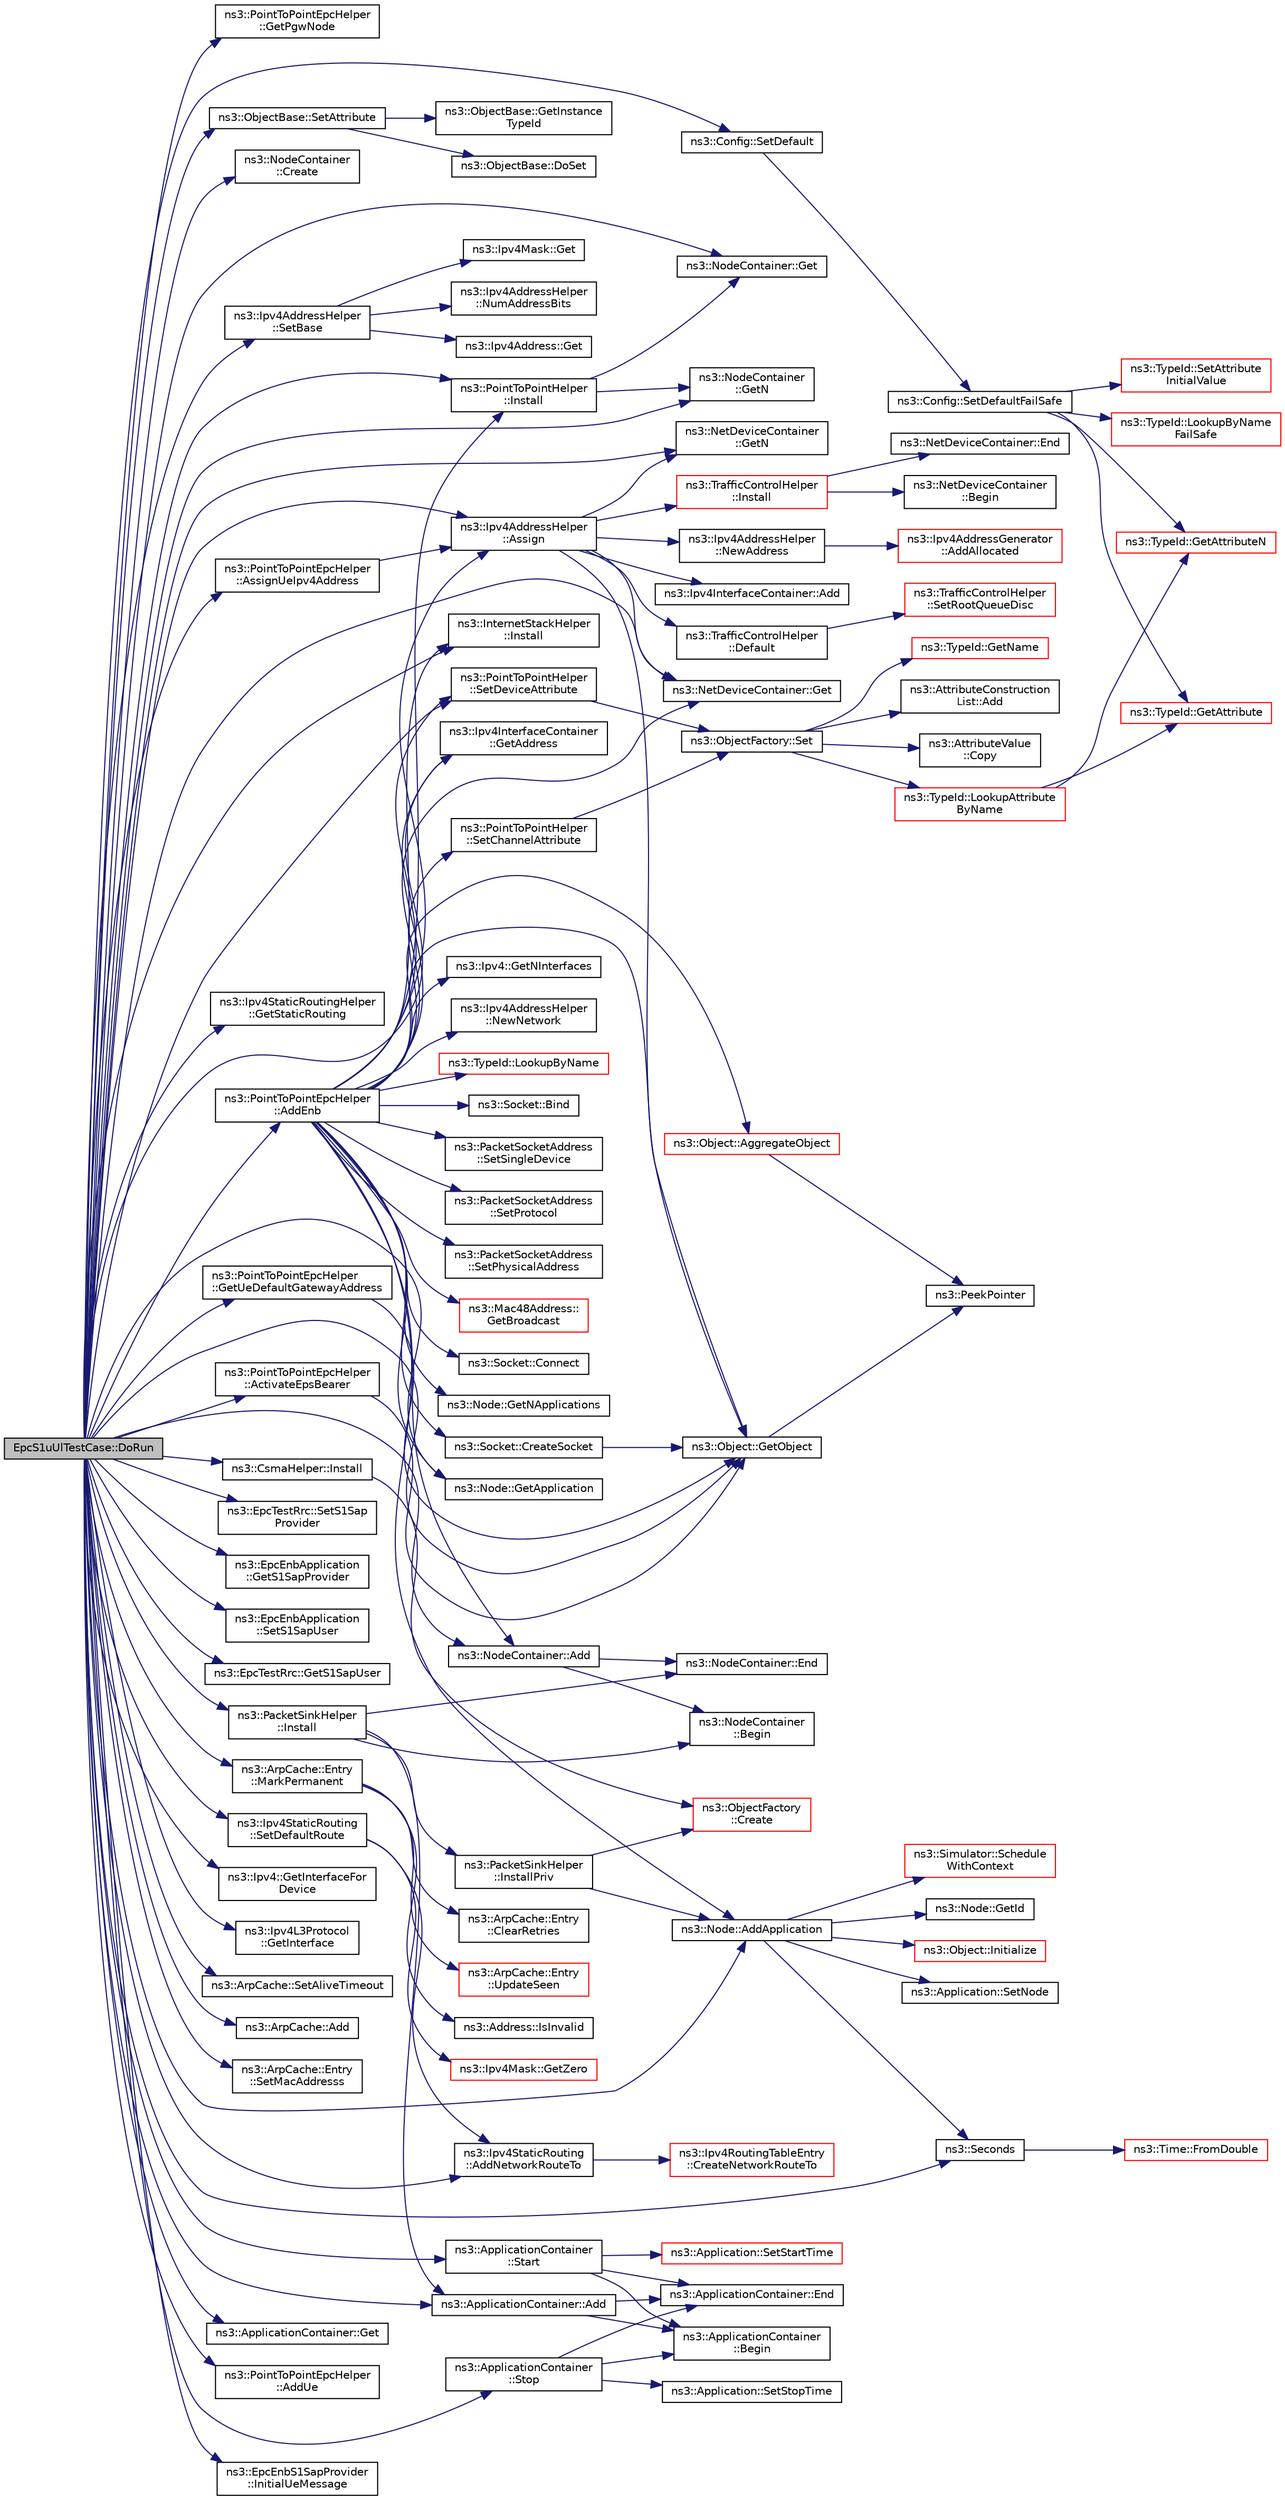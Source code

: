 digraph "EpcS1uUlTestCase::DoRun"
{
  edge [fontname="Helvetica",fontsize="10",labelfontname="Helvetica",labelfontsize="10"];
  node [fontname="Helvetica",fontsize="10",shape=record];
  rankdir="LR";
  Node1 [label="EpcS1uUlTestCase::DoRun",height=0.2,width=0.4,color="black", fillcolor="grey75", style="filled", fontcolor="black"];
  Node1 -> Node2 [color="midnightblue",fontsize="10",style="solid"];
  Node2 [label="ns3::PointToPointEpcHelper\l::GetPgwNode",height=0.2,width=0.4,color="black", fillcolor="white", style="filled",URL="$de/d5b/classns3_1_1PointToPointEpcHelper.html#a828ac04ae81b0e323f9ccfc08bcacf21"];
  Node1 -> Node3 [color="midnightblue",fontsize="10",style="solid"];
  Node3 [label="ns3::Config::SetDefault",height=0.2,width=0.4,color="black", fillcolor="white", style="filled",URL="$d1/d44/group__config.html#ga2e7882df849d8ba4aaad31c934c40c06"];
  Node3 -> Node4 [color="midnightblue",fontsize="10",style="solid"];
  Node4 [label="ns3::Config::SetDefaultFailSafe",height=0.2,width=0.4,color="black", fillcolor="white", style="filled",URL="$d1/d44/group__config.html#ga54361b707f31481b11d19f03495cb045"];
  Node4 -> Node5 [color="midnightblue",fontsize="10",style="solid"];
  Node5 [label="ns3::TypeId::LookupByName\lFailSafe",height=0.2,width=0.4,color="red", fillcolor="white", style="filled",URL="$d6/d11/classns3_1_1TypeId.html#acceab1f57bfe3c3af02130277d409f14"];
  Node4 -> Node6 [color="midnightblue",fontsize="10",style="solid"];
  Node6 [label="ns3::TypeId::GetAttributeN",height=0.2,width=0.4,color="red", fillcolor="white", style="filled",URL="$d6/d11/classns3_1_1TypeId.html#a679c4713f613126a51eb400b345302cb"];
  Node4 -> Node7 [color="midnightblue",fontsize="10",style="solid"];
  Node7 [label="ns3::TypeId::GetAttribute",height=0.2,width=0.4,color="red", fillcolor="white", style="filled",URL="$d6/d11/classns3_1_1TypeId.html#aa1b746e64e606f94cbedda7cf89788c2"];
  Node4 -> Node8 [color="midnightblue",fontsize="10",style="solid"];
  Node8 [label="ns3::TypeId::SetAttribute\lInitialValue",height=0.2,width=0.4,color="red", fillcolor="white", style="filled",URL="$d6/d11/classns3_1_1TypeId.html#af477878663278dad47c764229490314b"];
  Node1 -> Node9 [color="midnightblue",fontsize="10",style="solid"];
  Node9 [label="ns3::ObjectBase::SetAttribute",height=0.2,width=0.4,color="black", fillcolor="white", style="filled",URL="$d2/dac/classns3_1_1ObjectBase.html#ac60245d3ea4123bbc9b1d391f1f6592f"];
  Node9 -> Node10 [color="midnightblue",fontsize="10",style="solid"];
  Node10 [label="ns3::ObjectBase::GetInstance\lTypeId",height=0.2,width=0.4,color="black", fillcolor="white", style="filled",URL="$d2/dac/classns3_1_1ObjectBase.html#abe5b43a6f5b99a92a4c3122db31f06fb"];
  Node9 -> Node11 [color="midnightblue",fontsize="10",style="solid"];
  Node11 [label="ns3::ObjectBase::DoSet",height=0.2,width=0.4,color="black", fillcolor="white", style="filled",URL="$d2/dac/classns3_1_1ObjectBase.html#afe5f2f7b2fabc99aa33f9bb434e3b695"];
  Node1 -> Node12 [color="midnightblue",fontsize="10",style="solid"];
  Node12 [label="ns3::NodeContainer\l::Create",height=0.2,width=0.4,color="black", fillcolor="white", style="filled",URL="$df/d97/classns3_1_1NodeContainer.html#a787f059e2813e8b951cc6914d11dfe69",tooltip="Create n nodes and append pointers to them to the end of this NodeContainer. "];
  Node1 -> Node13 [color="midnightblue",fontsize="10",style="solid"];
  Node13 [label="ns3::NodeContainer::Get",height=0.2,width=0.4,color="black", fillcolor="white", style="filled",URL="$df/d97/classns3_1_1NodeContainer.html#a9ed96e2ecc22e0f5a3d4842eb9bf90bf",tooltip="Get the Ptr<Node> stored in this container at a given index. "];
  Node1 -> Node14 [color="midnightblue",fontsize="10",style="solid"];
  Node14 [label="ns3::InternetStackHelper\l::Install",height=0.2,width=0.4,color="black", fillcolor="white", style="filled",URL="$da/d33/classns3_1_1InternetStackHelper.html#a6645b412f31283d2d9bc3d8a95cebbc0"];
  Node1 -> Node15 [color="midnightblue",fontsize="10",style="solid"];
  Node15 [label="ns3::PointToPointHelper\l::SetDeviceAttribute",height=0.2,width=0.4,color="black", fillcolor="white", style="filled",URL="$d5/d0d/classns3_1_1PointToPointHelper.html#a4577f5ab8c387e5528af2e0fbab1152e"];
  Node15 -> Node16 [color="midnightblue",fontsize="10",style="solid"];
  Node16 [label="ns3::ObjectFactory::Set",height=0.2,width=0.4,color="black", fillcolor="white", style="filled",URL="$d5/d0d/classns3_1_1ObjectFactory.html#aef5c0d5019c96bdf01cefd1ff83f4a68"];
  Node16 -> Node17 [color="midnightblue",fontsize="10",style="solid"];
  Node17 [label="ns3::TypeId::LookupAttribute\lByName",height=0.2,width=0.4,color="red", fillcolor="white", style="filled",URL="$d6/d11/classns3_1_1TypeId.html#ac0a446957d516129937e2f2285aab58b"];
  Node17 -> Node6 [color="midnightblue",fontsize="10",style="solid"];
  Node17 -> Node7 [color="midnightblue",fontsize="10",style="solid"];
  Node16 -> Node18 [color="midnightblue",fontsize="10",style="solid"];
  Node18 [label="ns3::TypeId::GetName",height=0.2,width=0.4,color="red", fillcolor="white", style="filled",URL="$d6/d11/classns3_1_1TypeId.html#aa3c41c79ae428b3cb396a9c6bb3ef314"];
  Node16 -> Node19 [color="midnightblue",fontsize="10",style="solid"];
  Node19 [label="ns3::AttributeConstruction\lList::Add",height=0.2,width=0.4,color="black", fillcolor="white", style="filled",URL="$d3/df3/classns3_1_1AttributeConstructionList.html#a6f418bf1a2de8828ae99278c9d3facdd"];
  Node16 -> Node20 [color="midnightblue",fontsize="10",style="solid"];
  Node20 [label="ns3::AttributeValue\l::Copy",height=0.2,width=0.4,color="black", fillcolor="white", style="filled",URL="$d4/d83/classns3_1_1AttributeValue.html#ab316311212c334f6061c0fc8b5fb2625"];
  Node1 -> Node21 [color="midnightblue",fontsize="10",style="solid"];
  Node21 [label="ns3::PointToPointHelper\l::Install",height=0.2,width=0.4,color="black", fillcolor="white", style="filled",URL="$d5/d0d/classns3_1_1PointToPointHelper.html#ab9162fea3e88722666fed1106df1f9ec"];
  Node21 -> Node22 [color="midnightblue",fontsize="10",style="solid"];
  Node22 [label="ns3::NodeContainer\l::GetN",height=0.2,width=0.4,color="black", fillcolor="white", style="filled",URL="$df/d97/classns3_1_1NodeContainer.html#aed647ac56d0407a7706aba02eb44b951",tooltip="Get the number of Ptr<Node> stored in this container. "];
  Node21 -> Node13 [color="midnightblue",fontsize="10",style="solid"];
  Node1 -> Node23 [color="midnightblue",fontsize="10",style="solid"];
  Node23 [label="ns3::Ipv4AddressHelper\l::SetBase",height=0.2,width=0.4,color="black", fillcolor="white", style="filled",URL="$d2/dae/classns3_1_1Ipv4AddressHelper.html#acf7b16dd25bac67e00f5e25f90a9a035",tooltip="Set the base network number, network mask and base address. "];
  Node23 -> Node24 [color="midnightblue",fontsize="10",style="solid"];
  Node24 [label="ns3::Ipv4Address::Get",height=0.2,width=0.4,color="black", fillcolor="white", style="filled",URL="$de/d55/classns3_1_1Ipv4Address.html#ae65810a69898982e927b83660d3bc4d8"];
  Node23 -> Node25 [color="midnightblue",fontsize="10",style="solid"];
  Node25 [label="ns3::Ipv4Mask::Get",height=0.2,width=0.4,color="black", fillcolor="white", style="filled",URL="$d5/df8/classns3_1_1Ipv4Mask.html#ac557d10d9807bbc022ed64e2b929b2db"];
  Node23 -> Node26 [color="midnightblue",fontsize="10",style="solid"];
  Node26 [label="ns3::Ipv4AddressHelper\l::NumAddressBits",height=0.2,width=0.4,color="black", fillcolor="white", style="filled",URL="$d2/dae/classns3_1_1Ipv4AddressHelper.html#a6da9d5543922d9b6c9bfe38934d5dfc4",tooltip="Returns the number of address bits (hostpart) for a given netmask. "];
  Node1 -> Node27 [color="midnightblue",fontsize="10",style="solid"];
  Node27 [label="ns3::Ipv4AddressHelper\l::Assign",height=0.2,width=0.4,color="black", fillcolor="white", style="filled",URL="$d2/dae/classns3_1_1Ipv4AddressHelper.html#af8e7f4a1a7e74c00014a1eac445a27af",tooltip="Assign IP addresses to the net devices specified in the container based on the current network prefix..."];
  Node27 -> Node28 [color="midnightblue",fontsize="10",style="solid"];
  Node28 [label="ns3::NetDeviceContainer\l::GetN",height=0.2,width=0.4,color="black", fillcolor="white", style="filled",URL="$d9/d94/classns3_1_1NetDeviceContainer.html#a74cafc212479bc38976bebd118e856b9",tooltip="Get the number of Ptr<NetDevice> stored in this container. "];
  Node27 -> Node29 [color="midnightblue",fontsize="10",style="solid"];
  Node29 [label="ns3::NetDeviceContainer::Get",height=0.2,width=0.4,color="black", fillcolor="white", style="filled",URL="$d9/d94/classns3_1_1NetDeviceContainer.html#a677d62594b5c9d2dea155cc5045f4d0b",tooltip="Get the Ptr<NetDevice> stored in this container at a given index. "];
  Node27 -> Node30 [color="midnightblue",fontsize="10",style="solid"];
  Node30 [label="ns3::Object::GetObject",height=0.2,width=0.4,color="black", fillcolor="white", style="filled",URL="$d9/d77/classns3_1_1Object.html#a13e18c00017096c8381eb651d5bd0783"];
  Node30 -> Node31 [color="midnightblue",fontsize="10",style="solid"];
  Node31 [label="ns3::PeekPointer",height=0.2,width=0.4,color="black", fillcolor="white", style="filled",URL="$d7/d2e/namespacens3.html#af2a7557fe9afdd98d8f6f8f6e412cf5a"];
  Node27 -> Node32 [color="midnightblue",fontsize="10",style="solid"];
  Node32 [label="ns3::Ipv4AddressHelper\l::NewAddress",height=0.2,width=0.4,color="black", fillcolor="white", style="filled",URL="$d2/dae/classns3_1_1Ipv4AddressHelper.html#a9d6bc3cd8def204f9c253fce666b2edd",tooltip="Increment the IP address counter used to allocate IP addresses. "];
  Node32 -> Node33 [color="midnightblue",fontsize="10",style="solid"];
  Node33 [label="ns3::Ipv4AddressGenerator\l::AddAllocated",height=0.2,width=0.4,color="red", fillcolor="white", style="filled",URL="$d8/d41/classns3_1_1Ipv4AddressGenerator.html#aaf2a4f76afaf064183151f874019e2d6",tooltip="Add the Ipv4Address to the list of IPv4 entries. "];
  Node27 -> Node34 [color="midnightblue",fontsize="10",style="solid"];
  Node34 [label="ns3::Ipv4InterfaceContainer::Add",height=0.2,width=0.4,color="black", fillcolor="white", style="filled",URL="$d6/d02/classns3_1_1Ipv4InterfaceContainer.html#ae5e7881307c8d49c7606669ded6ac3d6"];
  Node27 -> Node35 [color="midnightblue",fontsize="10",style="solid"];
  Node35 [label="ns3::TrafficControlHelper\l::Default",height=0.2,width=0.4,color="black", fillcolor="white", style="filled",URL="$d7/df9/classns3_1_1TrafficControlHelper.html#afa16cd2a1209beb1c18fa5e8153ba8b8"];
  Node35 -> Node36 [color="midnightblue",fontsize="10",style="solid"];
  Node36 [label="ns3::TrafficControlHelper\l::SetRootQueueDisc",height=0.2,width=0.4,color="red", fillcolor="white", style="filled",URL="$d7/df9/classns3_1_1TrafficControlHelper.html#a8588aac7a08e4dc4e7bb10fa7b9e25c8"];
  Node27 -> Node37 [color="midnightblue",fontsize="10",style="solid"];
  Node37 [label="ns3::TrafficControlHelper\l::Install",height=0.2,width=0.4,color="red", fillcolor="white", style="filled",URL="$d7/df9/classns3_1_1TrafficControlHelper.html#a0aa6a8e2fbb1c196589e16f48c99f0b9"];
  Node37 -> Node38 [color="midnightblue",fontsize="10",style="solid"];
  Node38 [label="ns3::NetDeviceContainer\l::Begin",height=0.2,width=0.4,color="black", fillcolor="white", style="filled",URL="$d9/d94/classns3_1_1NetDeviceContainer.html#ad5aac47677fe7277e232bdec5b48a8fc",tooltip="Get an iterator which refers to the first NetDevice in the container. "];
  Node37 -> Node39 [color="midnightblue",fontsize="10",style="solid"];
  Node39 [label="ns3::NetDeviceContainer::End",height=0.2,width=0.4,color="black", fillcolor="white", style="filled",URL="$d9/d94/classns3_1_1NetDeviceContainer.html#a8af596b06daf9613da60b4379861d770",tooltip="Get an iterator which indicates past-the-last NetDevice in the container. "];
  Node1 -> Node40 [color="midnightblue",fontsize="10",style="solid"];
  Node40 [label="ns3::Ipv4StaticRoutingHelper\l::GetStaticRouting",height=0.2,width=0.4,color="black", fillcolor="white", style="filled",URL="$d5/d6c/classns3_1_1Ipv4StaticRoutingHelper.html#a731206e50d305695dac7fb2ef963a4bb"];
  Node1 -> Node30 [color="midnightblue",fontsize="10",style="solid"];
  Node1 -> Node41 [color="midnightblue",fontsize="10",style="solid"];
  Node41 [label="ns3::Ipv4StaticRouting\l::AddNetworkRouteTo",height=0.2,width=0.4,color="black", fillcolor="white", style="filled",URL="$dd/d2d/classns3_1_1Ipv4StaticRouting.html#a8bf5eaa7ba49fe33c78c70d5560b6c39",tooltip="Add a network route to the static routing table. "];
  Node41 -> Node42 [color="midnightblue",fontsize="10",style="solid"];
  Node42 [label="ns3::Ipv4RoutingTableEntry\l::CreateNetworkRouteTo",height=0.2,width=0.4,color="red", fillcolor="white", style="filled",URL="$d5/d90/classns3_1_1Ipv4RoutingTableEntry.html#abe3447a00495ded05ab095673531947a"];
  Node1 -> Node43 [color="midnightblue",fontsize="10",style="solid"];
  Node43 [label="ns3::NodeContainer::Add",height=0.2,width=0.4,color="black", fillcolor="white", style="filled",URL="$df/d97/classns3_1_1NodeContainer.html#aa60b3a0e70f2fb324e16ffcf8bf31fcb",tooltip="Append the contents of another NodeContainer to the end of this container. "];
  Node43 -> Node44 [color="midnightblue",fontsize="10",style="solid"];
  Node44 [label="ns3::NodeContainer\l::Begin",height=0.2,width=0.4,color="black", fillcolor="white", style="filled",URL="$df/d97/classns3_1_1NodeContainer.html#adf0f639aff139db107526288777eb533",tooltip="Get an iterator which refers to the first Node in the container. "];
  Node43 -> Node45 [color="midnightblue",fontsize="10",style="solid"];
  Node45 [label="ns3::NodeContainer::End",height=0.2,width=0.4,color="black", fillcolor="white", style="filled",URL="$df/d97/classns3_1_1NodeContainer.html#a8ea0bcac137597d192c5e6b95ca60464",tooltip="Get an iterator which indicates past-the-last Node in the container. "];
  Node1 -> Node46 [color="midnightblue",fontsize="10",style="solid"];
  Node46 [label="ns3::CsmaHelper::Install",height=0.2,width=0.4,color="black", fillcolor="white", style="filled",URL="$d9/dbd/classns3_1_1CsmaHelper.html#af79a91372595230b0817200270ab84e7"];
  Node46 -> Node47 [color="midnightblue",fontsize="10",style="solid"];
  Node47 [label="ns3::ObjectFactory\l::Create",height=0.2,width=0.4,color="red", fillcolor="white", style="filled",URL="$d5/d0d/classns3_1_1ObjectFactory.html#a18152e93f0a6fe184ed7300cb31e9896"];
  Node1 -> Node29 [color="midnightblue",fontsize="10",style="solid"];
  Node1 -> Node28 [color="midnightblue",fontsize="10",style="solid"];
  Node1 -> Node48 [color="midnightblue",fontsize="10",style="solid"];
  Node48 [label="ns3::PointToPointEpcHelper\l::AddEnb",height=0.2,width=0.4,color="black", fillcolor="white", style="filled",URL="$de/d5b/classns3_1_1PointToPointEpcHelper.html#a6636cc9c0501b719bd81ed13efd3c589"];
  Node48 -> Node14 [color="midnightblue",fontsize="10",style="solid"];
  Node48 -> Node30 [color="midnightblue",fontsize="10",style="solid"];
  Node48 -> Node49 [color="midnightblue",fontsize="10",style="solid"];
  Node49 [label="ns3::Ipv4::GetNInterfaces",height=0.2,width=0.4,color="black", fillcolor="white", style="filled",URL="$d1/d64/classns3_1_1Ipv4.html#ae761207b8bb5414a47e9d5954ca1f1ed"];
  Node48 -> Node43 [color="midnightblue",fontsize="10",style="solid"];
  Node48 -> Node15 [color="midnightblue",fontsize="10",style="solid"];
  Node48 -> Node50 [color="midnightblue",fontsize="10",style="solid"];
  Node50 [label="ns3::PointToPointHelper\l::SetChannelAttribute",height=0.2,width=0.4,color="black", fillcolor="white", style="filled",URL="$d5/d0d/classns3_1_1PointToPointHelper.html#a6b5317fd17fb61e5a53f8d66a90b63b9"];
  Node50 -> Node16 [color="midnightblue",fontsize="10",style="solid"];
  Node48 -> Node21 [color="midnightblue",fontsize="10",style="solid"];
  Node48 -> Node29 [color="midnightblue",fontsize="10",style="solid"];
  Node48 -> Node51 [color="midnightblue",fontsize="10",style="solid"];
  Node51 [label="ns3::Ipv4AddressHelper\l::NewNetwork",height=0.2,width=0.4,color="black", fillcolor="white", style="filled",URL="$d2/dae/classns3_1_1Ipv4AddressHelper.html#a3277d133ef0d2669934a16a8206ba8e4",tooltip="Increment the network number and reset the IP address counter to the base value provided in the SetBa..."];
  Node48 -> Node27 [color="midnightblue",fontsize="10",style="solid"];
  Node48 -> Node52 [color="midnightblue",fontsize="10",style="solid"];
  Node52 [label="ns3::Ipv4InterfaceContainer\l::GetAddress",height=0.2,width=0.4,color="black", fillcolor="white", style="filled",URL="$d6/d02/classns3_1_1Ipv4InterfaceContainer.html#ae63208dcd222be986822937ee4aa828c"];
  Node48 -> Node53 [color="midnightblue",fontsize="10",style="solid"];
  Node53 [label="ns3::Socket::CreateSocket",height=0.2,width=0.4,color="black", fillcolor="white", style="filled",URL="$d9/df2/classns3_1_1Socket.html#ad448a62bb50ad3dbac59c879a885a8d2"];
  Node53 -> Node30 [color="midnightblue",fontsize="10",style="solid"];
  Node48 -> Node54 [color="midnightblue",fontsize="10",style="solid"];
  Node54 [label="ns3::TypeId::LookupByName",height=0.2,width=0.4,color="red", fillcolor="white", style="filled",URL="$d6/d11/classns3_1_1TypeId.html#a119cf99c20931fdc294602cd360b180e"];
  Node48 -> Node55 [color="midnightblue",fontsize="10",style="solid"];
  Node55 [label="ns3::Socket::Bind",height=0.2,width=0.4,color="black", fillcolor="white", style="filled",URL="$d9/df2/classns3_1_1Socket.html#ada93439a43de2028b5a8fc6621dad482",tooltip="Allocate a local endpoint for this socket. "];
  Node48 -> Node56 [color="midnightblue",fontsize="10",style="solid"];
  Node56 [label="ns3::PacketSocketAddress\l::SetSingleDevice",height=0.2,width=0.4,color="black", fillcolor="white", style="filled",URL="$d7/d64/classns3_1_1PacketSocketAddress.html#ad1caa016f4d27c9d5f2c06dbfc53f8a3",tooltip="Set the address to match only a specified NetDevice. "];
  Node48 -> Node57 [color="midnightblue",fontsize="10",style="solid"];
  Node57 [label="ns3::PacketSocketAddress\l::SetProtocol",height=0.2,width=0.4,color="black", fillcolor="white", style="filled",URL="$d7/d64/classns3_1_1PacketSocketAddress.html#a9020962e39c238277f3b2f0de605647a",tooltip="Set the protocol. "];
  Node48 -> Node58 [color="midnightblue",fontsize="10",style="solid"];
  Node58 [label="ns3::PacketSocketAddress\l::SetPhysicalAddress",height=0.2,width=0.4,color="black", fillcolor="white", style="filled",URL="$d7/d64/classns3_1_1PacketSocketAddress.html#a9452f9410a97e57344e464e25c2ab0f3",tooltip="Set the destination address. "];
  Node48 -> Node59 [color="midnightblue",fontsize="10",style="solid"];
  Node59 [label="ns3::Mac48Address::\lGetBroadcast",height=0.2,width=0.4,color="red", fillcolor="white", style="filled",URL="$db/dee/classns3_1_1Mac48Address.html#a55156e302c6bf950c0b558365adbde84"];
  Node48 -> Node60 [color="midnightblue",fontsize="10",style="solid"];
  Node60 [label="ns3::Socket::Connect",height=0.2,width=0.4,color="black", fillcolor="white", style="filled",URL="$d9/df2/classns3_1_1Socket.html#a97f08aaf37b8fd7d4b5cad4dfdd4022a",tooltip="Initiate a connection to a remote host. "];
  Node48 -> Node61 [color="midnightblue",fontsize="10",style="solid"];
  Node61 [label="ns3::Node::AddApplication",height=0.2,width=0.4,color="black", fillcolor="white", style="filled",URL="$dd/ded/classns3_1_1Node.html#ab98b4fdc4aadc86366b80e8a79a53f47",tooltip="Associate an Application to this Node. "];
  Node61 -> Node62 [color="midnightblue",fontsize="10",style="solid"];
  Node62 [label="ns3::Application::SetNode",height=0.2,width=0.4,color="black", fillcolor="white", style="filled",URL="$d0/d46/classns3_1_1Application.html#a2cab718227b06a7ea643282c807aed93"];
  Node61 -> Node63 [color="midnightblue",fontsize="10",style="solid"];
  Node63 [label="ns3::Simulator::Schedule\lWithContext",height=0.2,width=0.4,color="red", fillcolor="white", style="filled",URL="$d7/deb/classns3_1_1Simulator.html#a86dbaef45a15a42365d7d2ae550449f6"];
  Node61 -> Node64 [color="midnightblue",fontsize="10",style="solid"];
  Node64 [label="ns3::Node::GetId",height=0.2,width=0.4,color="black", fillcolor="white", style="filled",URL="$dd/ded/classns3_1_1Node.html#aaf49b64a843565ce3812326313b370ac"];
  Node61 -> Node65 [color="midnightblue",fontsize="10",style="solid"];
  Node65 [label="ns3::Seconds",height=0.2,width=0.4,color="black", fillcolor="white", style="filled",URL="$d1/dec/group__timecivil.html#ga33c34b816f8ff6628e33d5c8e9713b9e"];
  Node65 -> Node66 [color="midnightblue",fontsize="10",style="solid"];
  Node66 [label="ns3::Time::FromDouble",height=0.2,width=0.4,color="red", fillcolor="white", style="filled",URL="$dc/d04/classns3_1_1Time.html#a60e845f4a74e62495b86356afe604cb4"];
  Node61 -> Node67 [color="midnightblue",fontsize="10",style="solid"];
  Node67 [label="ns3::Object::Initialize",height=0.2,width=0.4,color="red", fillcolor="white", style="filled",URL="$d9/d77/classns3_1_1Object.html#af4411cb29971772fcd09203474a95078"];
  Node48 -> Node68 [color="midnightblue",fontsize="10",style="solid"];
  Node68 [label="ns3::Node::GetNApplications",height=0.2,width=0.4,color="black", fillcolor="white", style="filled",URL="$dd/ded/classns3_1_1Node.html#a8deed92e0037f59e8a0901657d7c3060"];
  Node48 -> Node69 [color="midnightblue",fontsize="10",style="solid"];
  Node69 [label="ns3::Node::GetApplication",height=0.2,width=0.4,color="black", fillcolor="white", style="filled",URL="$dd/ded/classns3_1_1Node.html#ad0ab54d76712398c0a8e25d9ac59ea41",tooltip="Retrieve the index-th Application associated to this node. "];
  Node48 -> Node70 [color="midnightblue",fontsize="10",style="solid"];
  Node70 [label="ns3::Object::AggregateObject",height=0.2,width=0.4,color="red", fillcolor="white", style="filled",URL="$d9/d77/classns3_1_1Object.html#a79dd435d300f3deca814553f561a2922"];
  Node70 -> Node31 [color="midnightblue",fontsize="10",style="solid"];
  Node1 -> Node69 [color="midnightblue",fontsize="10",style="solid"];
  Node1 -> Node71 [color="midnightblue",fontsize="10",style="solid"];
  Node71 [label="ns3::EpcTestRrc::SetS1Sap\lProvider",height=0.2,width=0.4,color="black", fillcolor="white", style="filled",URL="$d5/d1d/classns3_1_1EpcTestRrc.html#a4dc91a1208c2f22d76991df2f2bd15dc"];
  Node1 -> Node72 [color="midnightblue",fontsize="10",style="solid"];
  Node72 [label="ns3::EpcEnbApplication\l::GetS1SapProvider",height=0.2,width=0.4,color="black", fillcolor="white", style="filled",URL="$d9/d42/classns3_1_1EpcEnbApplication.html#a706b531d6ec3ab6eb37567232f5c6cd4"];
  Node1 -> Node73 [color="midnightblue",fontsize="10",style="solid"];
  Node73 [label="ns3::EpcEnbApplication\l::SetS1SapUser",height=0.2,width=0.4,color="black", fillcolor="white", style="filled",URL="$d9/d42/classns3_1_1EpcEnbApplication.html#aec298b6adc29bad4c52828ddf1a260d6"];
  Node1 -> Node74 [color="midnightblue",fontsize="10",style="solid"];
  Node74 [label="ns3::EpcTestRrc::GetS1SapUser",height=0.2,width=0.4,color="black", fillcolor="white", style="filled",URL="$d5/d1d/classns3_1_1EpcTestRrc.html#ac145e0e646ca9d170ed04d6b3b3b93c4"];
  Node1 -> Node22 [color="midnightblue",fontsize="10",style="solid"];
  Node1 -> Node75 [color="midnightblue",fontsize="10",style="solid"];
  Node75 [label="ns3::PointToPointEpcHelper\l::AssignUeIpv4Address",height=0.2,width=0.4,color="black", fillcolor="white", style="filled",URL="$de/d5b/classns3_1_1PointToPointEpcHelper.html#a11102d32127163fdcc47c44623d4f0cc"];
  Node75 -> Node27 [color="midnightblue",fontsize="10",style="solid"];
  Node1 -> Node76 [color="midnightblue",fontsize="10",style="solid"];
  Node76 [label="ns3::PointToPointEpcHelper\l::GetUeDefaultGatewayAddress",height=0.2,width=0.4,color="black", fillcolor="white", style="filled",URL="$de/d5b/classns3_1_1PointToPointEpcHelper.html#a9160d83b92d5ea373abcd627f5d784f5"];
  Node76 -> Node30 [color="midnightblue",fontsize="10",style="solid"];
  Node1 -> Node77 [color="midnightblue",fontsize="10",style="solid"];
  Node77 [label="ns3::Ipv4StaticRouting\l::SetDefaultRoute",height=0.2,width=0.4,color="black", fillcolor="white", style="filled",URL="$dd/d2d/classns3_1_1Ipv4StaticRouting.html#aee30fa3246c2b42f122dabdff2725331",tooltip="Add a default route to the static routing table. "];
  Node77 -> Node41 [color="midnightblue",fontsize="10",style="solid"];
  Node77 -> Node78 [color="midnightblue",fontsize="10",style="solid"];
  Node78 [label="ns3::Ipv4Mask::GetZero",height=0.2,width=0.4,color="red", fillcolor="white", style="filled",URL="$d5/df8/classns3_1_1Ipv4Mask.html#ac2dda492011ede8350008d753d278998"];
  Node1 -> Node79 [color="midnightblue",fontsize="10",style="solid"];
  Node79 [label="ns3::Ipv4::GetInterfaceFor\lDevice",height=0.2,width=0.4,color="black", fillcolor="white", style="filled",URL="$d1/d64/classns3_1_1Ipv4.html#ab3ff69819c27af58b02ee4791c94abf7"];
  Node1 -> Node80 [color="midnightblue",fontsize="10",style="solid"];
  Node80 [label="ns3::Ipv4L3Protocol\l::GetInterface",height=0.2,width=0.4,color="black", fillcolor="white", style="filled",URL="$d2/dc9/classns3_1_1Ipv4L3Protocol.html#ad58abef6f890f3cc2cf291159a3b8588",tooltip="Get an interface. "];
  Node1 -> Node81 [color="midnightblue",fontsize="10",style="solid"];
  Node81 [label="ns3::ArpCache::SetAliveTimeout",height=0.2,width=0.4,color="black", fillcolor="white", style="filled",URL="$d4/d81/classns3_1_1ArpCache.html#a69b80e4ba6fa363178e72eb090a903d4",tooltip="Set the time the entry will be in ALIVE state (unless refreshed) "];
  Node1 -> Node65 [color="midnightblue",fontsize="10",style="solid"];
  Node1 -> Node82 [color="midnightblue",fontsize="10",style="solid"];
  Node82 [label="ns3::ArpCache::Add",height=0.2,width=0.4,color="black", fillcolor="white", style="filled",URL="$d4/d81/classns3_1_1ArpCache.html#a7fb6a10eb08b6fb3af0f7848a28a61b4",tooltip="Add an Ipv4Address to this ARP cache. "];
  Node1 -> Node83 [color="midnightblue",fontsize="10",style="solid"];
  Node83 [label="ns3::ArpCache::Entry\l::SetMacAddresss",height=0.2,width=0.4,color="black", fillcolor="white", style="filled",URL="$d9/d44/classns3_1_1ArpCache_1_1Entry.html#ae9d1394aee7893efbde4b877e718239c"];
  Node1 -> Node84 [color="midnightblue",fontsize="10",style="solid"];
  Node84 [label="ns3::ArpCache::Entry\l::MarkPermanent",height=0.2,width=0.4,color="black", fillcolor="white", style="filled",URL="$d9/d44/classns3_1_1ArpCache_1_1Entry.html#a56daea587c2bdff382ed5b41878a7f92",tooltip="Changes the state of this entry to Permanent. "];
  Node84 -> Node85 [color="midnightblue",fontsize="10",style="solid"];
  Node85 [label="ns3::Address::IsInvalid",height=0.2,width=0.4,color="black", fillcolor="white", style="filled",URL="$d2/d5f/classns3_1_1Address.html#adfefe8eeb274514e4f171f4068f7e882"];
  Node84 -> Node86 [color="midnightblue",fontsize="10",style="solid"];
  Node86 [label="ns3::ArpCache::Entry\l::ClearRetries",height=0.2,width=0.4,color="black", fillcolor="white", style="filled",URL="$d9/d44/classns3_1_1ArpCache_1_1Entry.html#a1482ad5c26ca8a47a754c36c9d12457a",tooltip="Zero the counter of number of retries for an entry. "];
  Node84 -> Node87 [color="midnightblue",fontsize="10",style="solid"];
  Node87 [label="ns3::ArpCache::Entry\l::UpdateSeen",height=0.2,width=0.4,color="red", fillcolor="white", style="filled",URL="$d9/d44/classns3_1_1ArpCache_1_1Entry.html#ace80d88fc28b4defd82ddb8ad7d5ad07",tooltip="Update the entry when seeing a packet. "];
  Node1 -> Node88 [color="midnightblue",fontsize="10",style="solid"];
  Node88 [label="ns3::PacketSinkHelper\l::Install",height=0.2,width=0.4,color="black", fillcolor="white", style="filled",URL="$d2/d7c/classns3_1_1PacketSinkHelper.html#a394059adb24348dd366ce703fc39bbdd"];
  Node88 -> Node44 [color="midnightblue",fontsize="10",style="solid"];
  Node88 -> Node45 [color="midnightblue",fontsize="10",style="solid"];
  Node88 -> Node89 [color="midnightblue",fontsize="10",style="solid"];
  Node89 [label="ns3::ApplicationContainer::Add",height=0.2,width=0.4,color="black", fillcolor="white", style="filled",URL="$d9/dad/classns3_1_1ApplicationContainer.html#ad09ab1a1ad5849d518d5f4c262e38152",tooltip="Append the contents of another ApplicationContainer to the end of this container. ..."];
  Node89 -> Node90 [color="midnightblue",fontsize="10",style="solid"];
  Node90 [label="ns3::ApplicationContainer\l::Begin",height=0.2,width=0.4,color="black", fillcolor="white", style="filled",URL="$d9/dad/classns3_1_1ApplicationContainer.html#ae37428fe2d14afe32cb1a3eecfab2e4e",tooltip="Get an iterator which refers to the first Application in the container. "];
  Node89 -> Node91 [color="midnightblue",fontsize="10",style="solid"];
  Node91 [label="ns3::ApplicationContainer::End",height=0.2,width=0.4,color="black", fillcolor="white", style="filled",URL="$d9/dad/classns3_1_1ApplicationContainer.html#aed3e63d94451be9779fb8d00d0461bfb",tooltip="Get an iterator which indicates past-the-last Application in the container. "];
  Node88 -> Node92 [color="midnightblue",fontsize="10",style="solid"];
  Node92 [label="ns3::PacketSinkHelper\l::InstallPriv",height=0.2,width=0.4,color="black", fillcolor="white", style="filled",URL="$d2/d7c/classns3_1_1PacketSinkHelper.html#abae857f9a8fcbd64ea5a470d0b980371"];
  Node92 -> Node47 [color="midnightblue",fontsize="10",style="solid"];
  Node92 -> Node61 [color="midnightblue",fontsize="10",style="solid"];
  Node1 -> Node93 [color="midnightblue",fontsize="10",style="solid"];
  Node93 [label="ns3::ApplicationContainer\l::Start",height=0.2,width=0.4,color="black", fillcolor="white", style="filled",URL="$d9/dad/classns3_1_1ApplicationContainer.html#a8eff87926507020bbe3e1390358a54a7",tooltip="Arrange for all of the Applications in this container to Start() at the Time given as a parameter..."];
  Node93 -> Node90 [color="midnightblue",fontsize="10",style="solid"];
  Node93 -> Node91 [color="midnightblue",fontsize="10",style="solid"];
  Node93 -> Node94 [color="midnightblue",fontsize="10",style="solid"];
  Node94 [label="ns3::Application::SetStartTime",height=0.2,width=0.4,color="red", fillcolor="white", style="filled",URL="$d0/d46/classns3_1_1Application.html#a8360a49748e30c52ffdcc7a305c3cd48",tooltip="Specify application start time. "];
  Node1 -> Node95 [color="midnightblue",fontsize="10",style="solid"];
  Node95 [label="ns3::ApplicationContainer\l::Stop",height=0.2,width=0.4,color="black", fillcolor="white", style="filled",URL="$d9/dad/classns3_1_1ApplicationContainer.html#adfc52f9aa4020c8714679b00bbb9ddb3",tooltip="Arrange for all of the Applications in this container to Stop() at the Time given as a parameter..."];
  Node95 -> Node90 [color="midnightblue",fontsize="10",style="solid"];
  Node95 -> Node91 [color="midnightblue",fontsize="10",style="solid"];
  Node95 -> Node96 [color="midnightblue",fontsize="10",style="solid"];
  Node96 [label="ns3::Application::SetStopTime",height=0.2,width=0.4,color="black", fillcolor="white", style="filled",URL="$d0/d46/classns3_1_1Application.html#a732c1fdadf0be176c753a2ce6e27dff9",tooltip="Specify application stop time. "];
  Node1 -> Node97 [color="midnightblue",fontsize="10",style="solid"];
  Node97 [label="ns3::ApplicationContainer::Get",height=0.2,width=0.4,color="black", fillcolor="white", style="filled",URL="$d9/dad/classns3_1_1ApplicationContainer.html#a9e565807abd4213a56566a7ccd8d7509",tooltip="Get the Ptr<Application> stored in this container at a given index. "];
  Node1 -> Node52 [color="midnightblue",fontsize="10",style="solid"];
  Node1 -> Node61 [color="midnightblue",fontsize="10",style="solid"];
  Node1 -> Node89 [color="midnightblue",fontsize="10",style="solid"];
  Node1 -> Node98 [color="midnightblue",fontsize="10",style="solid"];
  Node98 [label="ns3::PointToPointEpcHelper\l::AddUe",height=0.2,width=0.4,color="black", fillcolor="white", style="filled",URL="$de/d5b/classns3_1_1PointToPointEpcHelper.html#a6ed801de21387477fabd23eeafff7e73"];
  Node1 -> Node99 [color="midnightblue",fontsize="10",style="solid"];
  Node99 [label="ns3::PointToPointEpcHelper\l::ActivateEpsBearer",height=0.2,width=0.4,color="black", fillcolor="white", style="filled",URL="$de/d5b/classns3_1_1PointToPointEpcHelper.html#a97023077eae8644e8f1b269a357c8f93"];
  Node99 -> Node30 [color="midnightblue",fontsize="10",style="solid"];
  Node1 -> Node100 [color="midnightblue",fontsize="10",style="solid"];
  Node100 [label="ns3::EpcEnbS1SapProvider\l::InitialUeMessage",height=0.2,width=0.4,color="black", fillcolor="white", style="filled",URL="$d6/d42/classns3_1_1EpcEnbS1SapProvider.html#af5e1397f498eb5b2b2e84d8a41106cac"];
}
